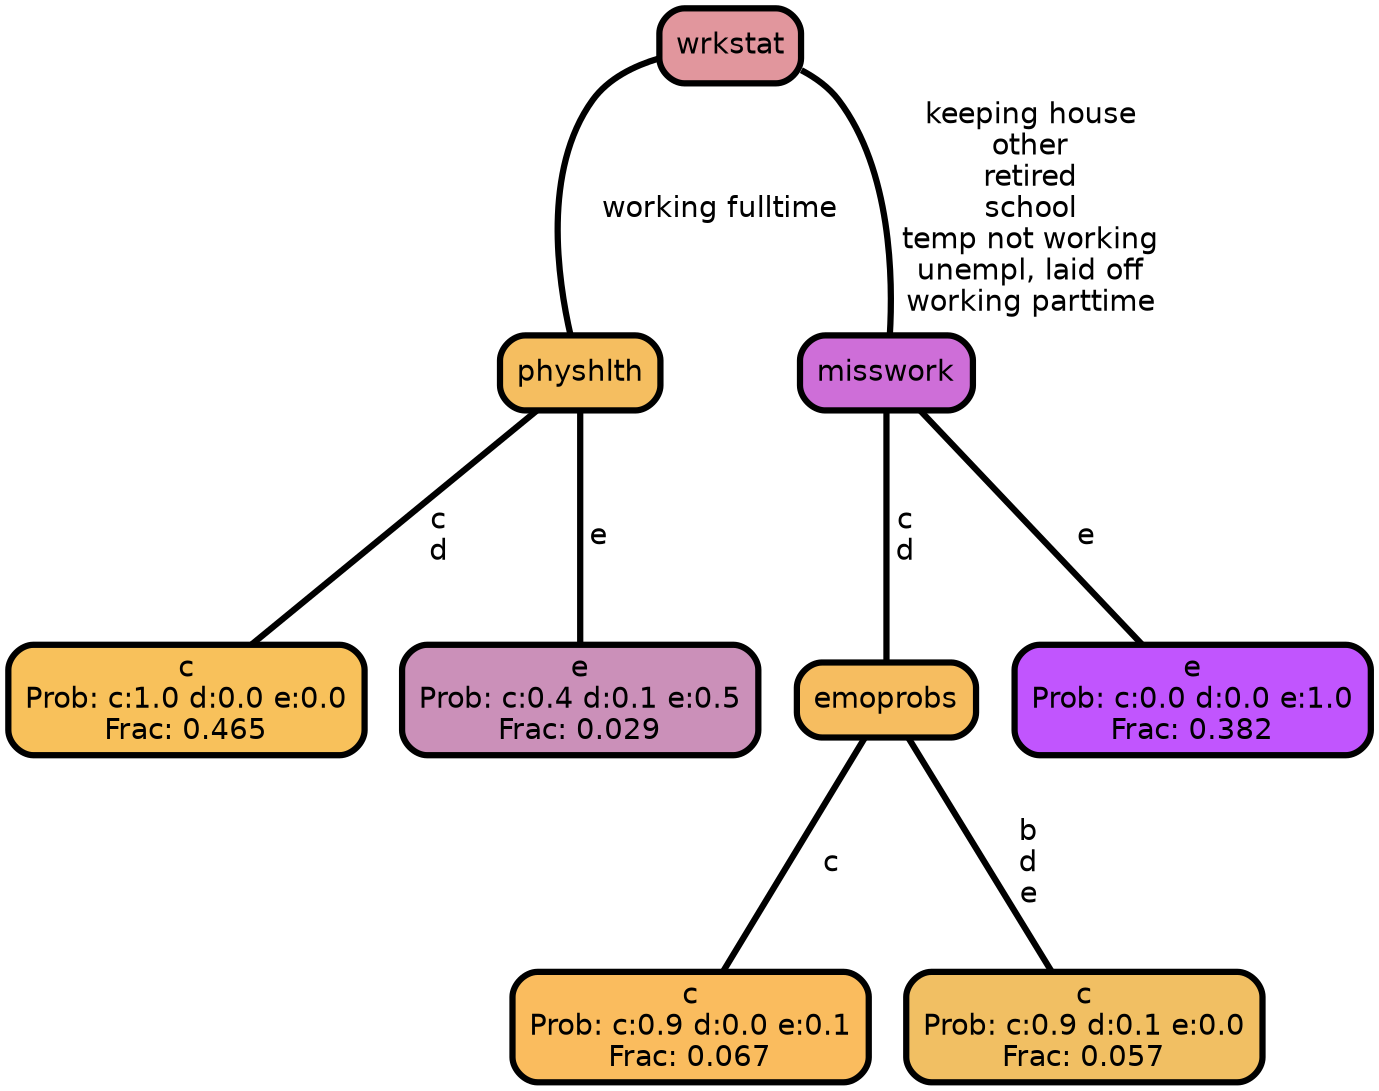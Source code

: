 graph Tree {
node [shape=box, style="filled, rounded",color="black",penwidth="3",fontcolor="black",                 fontname=helvetica] ;
graph [ranksep="0 equally", splines=straight,                 bgcolor=transparent, dpi=200] ;
edge [fontname=helvetica, color=black] ;
0 [label="c
Prob: c:1.0 d:0.0 e:0.0
Frac: 0.465", fillcolor="#f8c15b"] ;
1 [label="physhlth", fillcolor="#f5be60"] ;
2 [label="e
Prob: c:0.4 d:0.1 e:0.5
Frac: 0.029", fillcolor="#cb90b9"] ;
3 [label="wrkstat", fillcolor="#e1969d"] ;
4 [label="c
Prob: c:0.9 d:0.0 e:0.1
Frac: 0.067", fillcolor="#fabc5e"] ;
5 [label="emoprobs", fillcolor="#f6bd60"] ;
6 [label="c
Prob: c:0.9 d:0.1 e:0.0
Frac: 0.057", fillcolor="#f1bf63"] ;
7 [label="misswork", fillcolor="#ce6ed8"] ;
8 [label="e
Prob: c:0.0 d:0.0 e:1.0
Frac: 0.382", fillcolor="#c155fe"] ;
1 -- 0 [label=" c\n d",penwidth=3] ;
1 -- 2 [label=" e",penwidth=3] ;
3 -- 1 [label=" working fulltime",penwidth=3] ;
3 -- 7 [label=" keeping house\n other\n retired\n school\n temp not working\n unempl, laid off\n working parttime",penwidth=3] ;
5 -- 4 [label=" c",penwidth=3] ;
5 -- 6 [label=" b\n d\n e",penwidth=3] ;
7 -- 5 [label=" c\n d",penwidth=3] ;
7 -- 8 [label=" e",penwidth=3] ;
{rank = same;}}